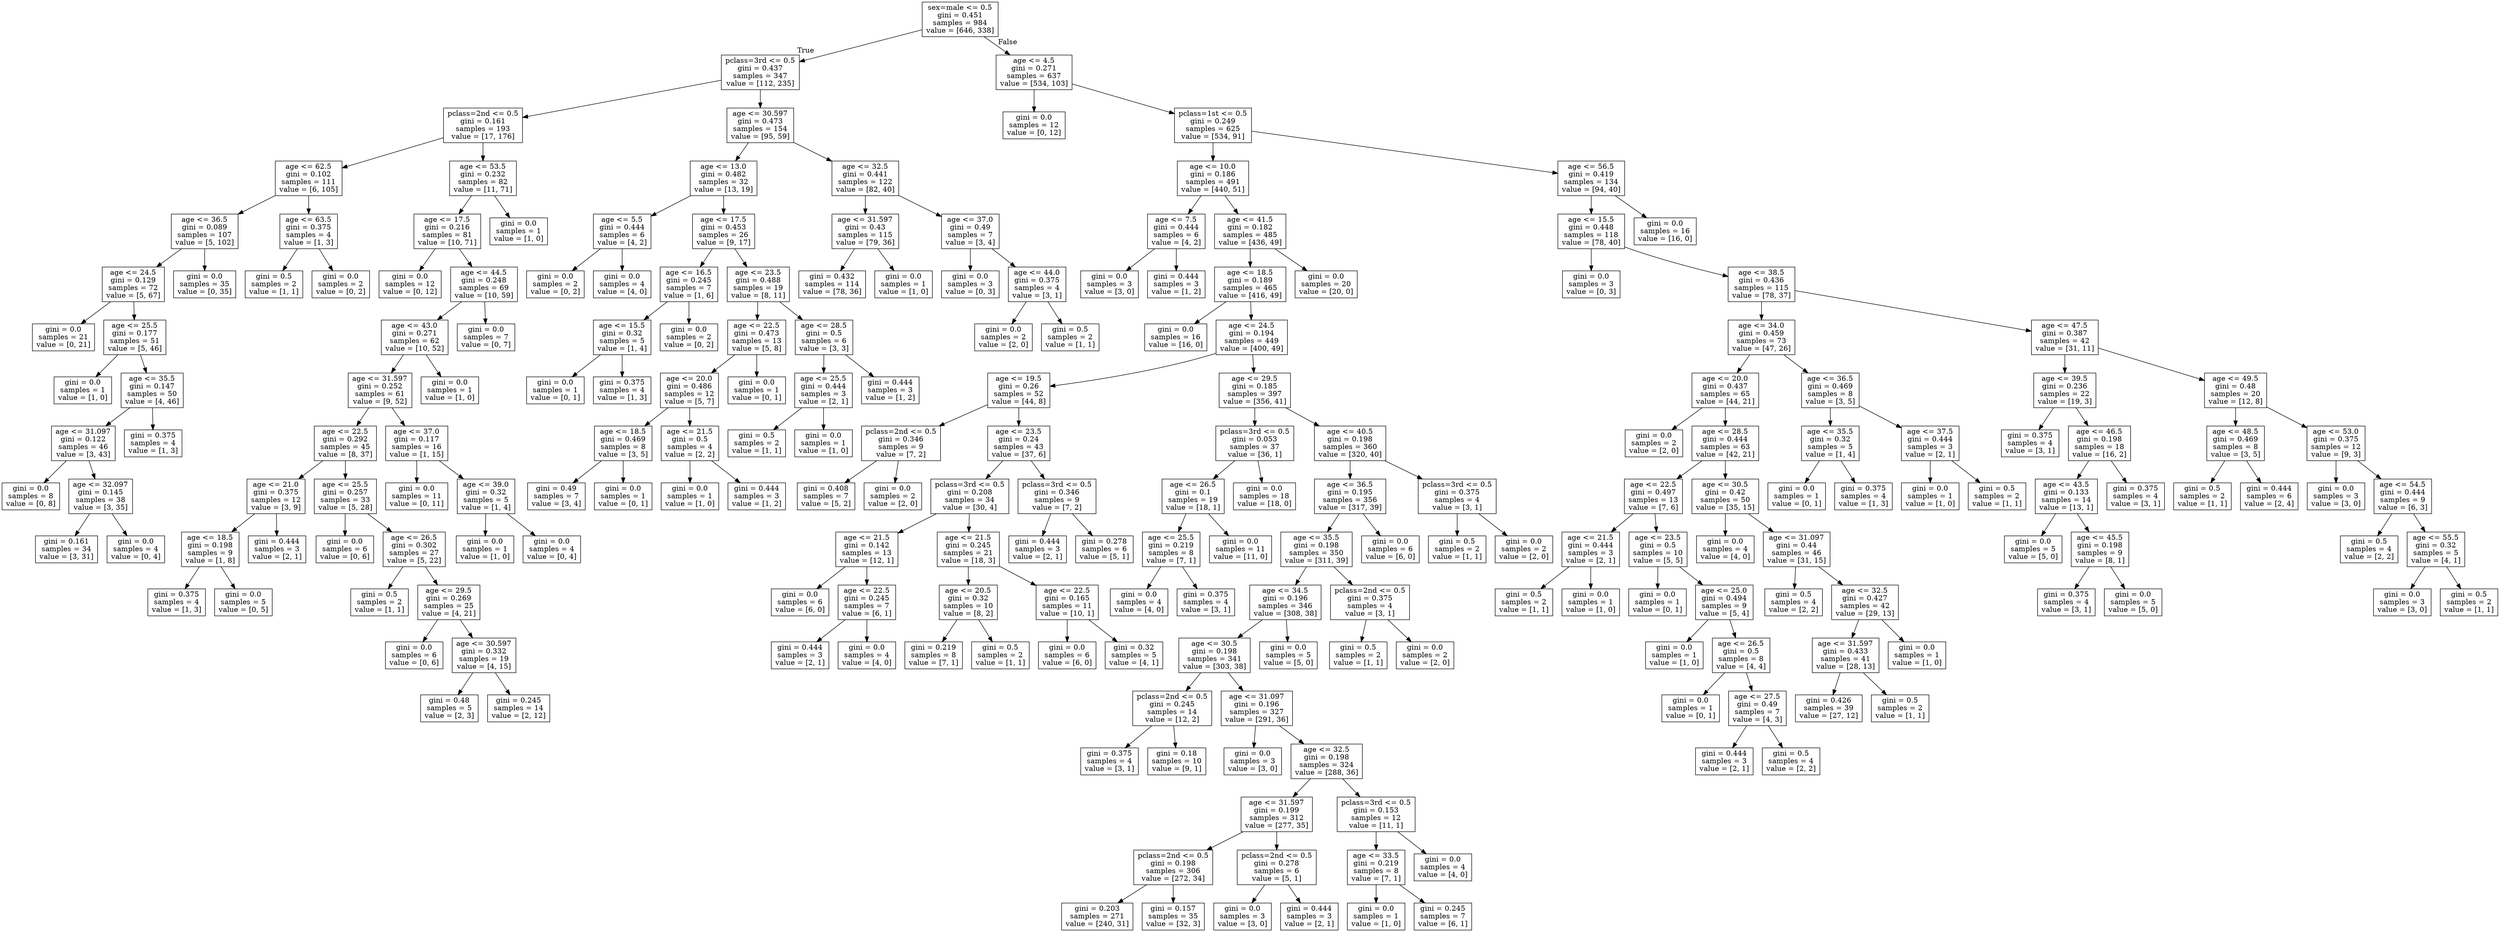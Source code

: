 digraph Tree {
node [shape=box] ;
0 [label="sex=male <= 0.5\ngini = 0.451\nsamples = 984\nvalue = [646, 338]"] ;
1 [label="pclass=3rd <= 0.5\ngini = 0.437\nsamples = 347\nvalue = [112, 235]"] ;
0 -> 1 [labeldistance=2.5, labelangle=45, headlabel="True"] ;
2 [label="pclass=2nd <= 0.5\ngini = 0.161\nsamples = 193\nvalue = [17, 176]"] ;
1 -> 2 ;
3 [label="age <= 62.5\ngini = 0.102\nsamples = 111\nvalue = [6, 105]"] ;
2 -> 3 ;
4 [label="age <= 36.5\ngini = 0.089\nsamples = 107\nvalue = [5, 102]"] ;
3 -> 4 ;
5 [label="age <= 24.5\ngini = 0.129\nsamples = 72\nvalue = [5, 67]"] ;
4 -> 5 ;
6 [label="gini = 0.0\nsamples = 21\nvalue = [0, 21]"] ;
5 -> 6 ;
7 [label="age <= 25.5\ngini = 0.177\nsamples = 51\nvalue = [5, 46]"] ;
5 -> 7 ;
8 [label="gini = 0.0\nsamples = 1\nvalue = [1, 0]"] ;
7 -> 8 ;
9 [label="age <= 35.5\ngini = 0.147\nsamples = 50\nvalue = [4, 46]"] ;
7 -> 9 ;
10 [label="age <= 31.097\ngini = 0.122\nsamples = 46\nvalue = [3, 43]"] ;
9 -> 10 ;
11 [label="gini = 0.0\nsamples = 8\nvalue = [0, 8]"] ;
10 -> 11 ;
12 [label="age <= 32.097\ngini = 0.145\nsamples = 38\nvalue = [3, 35]"] ;
10 -> 12 ;
13 [label="gini = 0.161\nsamples = 34\nvalue = [3, 31]"] ;
12 -> 13 ;
14 [label="gini = 0.0\nsamples = 4\nvalue = [0, 4]"] ;
12 -> 14 ;
15 [label="gini = 0.375\nsamples = 4\nvalue = [1, 3]"] ;
9 -> 15 ;
16 [label="gini = 0.0\nsamples = 35\nvalue = [0, 35]"] ;
4 -> 16 ;
17 [label="age <= 63.5\ngini = 0.375\nsamples = 4\nvalue = [1, 3]"] ;
3 -> 17 ;
18 [label="gini = 0.5\nsamples = 2\nvalue = [1, 1]"] ;
17 -> 18 ;
19 [label="gini = 0.0\nsamples = 2\nvalue = [0, 2]"] ;
17 -> 19 ;
20 [label="age <= 53.5\ngini = 0.232\nsamples = 82\nvalue = [11, 71]"] ;
2 -> 20 ;
21 [label="age <= 17.5\ngini = 0.216\nsamples = 81\nvalue = [10, 71]"] ;
20 -> 21 ;
22 [label="gini = 0.0\nsamples = 12\nvalue = [0, 12]"] ;
21 -> 22 ;
23 [label="age <= 44.5\ngini = 0.248\nsamples = 69\nvalue = [10, 59]"] ;
21 -> 23 ;
24 [label="age <= 43.0\ngini = 0.271\nsamples = 62\nvalue = [10, 52]"] ;
23 -> 24 ;
25 [label="age <= 31.597\ngini = 0.252\nsamples = 61\nvalue = [9, 52]"] ;
24 -> 25 ;
26 [label="age <= 22.5\ngini = 0.292\nsamples = 45\nvalue = [8, 37]"] ;
25 -> 26 ;
27 [label="age <= 21.0\ngini = 0.375\nsamples = 12\nvalue = [3, 9]"] ;
26 -> 27 ;
28 [label="age <= 18.5\ngini = 0.198\nsamples = 9\nvalue = [1, 8]"] ;
27 -> 28 ;
29 [label="gini = 0.375\nsamples = 4\nvalue = [1, 3]"] ;
28 -> 29 ;
30 [label="gini = 0.0\nsamples = 5\nvalue = [0, 5]"] ;
28 -> 30 ;
31 [label="gini = 0.444\nsamples = 3\nvalue = [2, 1]"] ;
27 -> 31 ;
32 [label="age <= 25.5\ngini = 0.257\nsamples = 33\nvalue = [5, 28]"] ;
26 -> 32 ;
33 [label="gini = 0.0\nsamples = 6\nvalue = [0, 6]"] ;
32 -> 33 ;
34 [label="age <= 26.5\ngini = 0.302\nsamples = 27\nvalue = [5, 22]"] ;
32 -> 34 ;
35 [label="gini = 0.5\nsamples = 2\nvalue = [1, 1]"] ;
34 -> 35 ;
36 [label="age <= 29.5\ngini = 0.269\nsamples = 25\nvalue = [4, 21]"] ;
34 -> 36 ;
37 [label="gini = 0.0\nsamples = 6\nvalue = [0, 6]"] ;
36 -> 37 ;
38 [label="age <= 30.597\ngini = 0.332\nsamples = 19\nvalue = [4, 15]"] ;
36 -> 38 ;
39 [label="gini = 0.48\nsamples = 5\nvalue = [2, 3]"] ;
38 -> 39 ;
40 [label="gini = 0.245\nsamples = 14\nvalue = [2, 12]"] ;
38 -> 40 ;
41 [label="age <= 37.0\ngini = 0.117\nsamples = 16\nvalue = [1, 15]"] ;
25 -> 41 ;
42 [label="gini = 0.0\nsamples = 11\nvalue = [0, 11]"] ;
41 -> 42 ;
43 [label="age <= 39.0\ngini = 0.32\nsamples = 5\nvalue = [1, 4]"] ;
41 -> 43 ;
44 [label="gini = 0.0\nsamples = 1\nvalue = [1, 0]"] ;
43 -> 44 ;
45 [label="gini = 0.0\nsamples = 4\nvalue = [0, 4]"] ;
43 -> 45 ;
46 [label="gini = 0.0\nsamples = 1\nvalue = [1, 0]"] ;
24 -> 46 ;
47 [label="gini = 0.0\nsamples = 7\nvalue = [0, 7]"] ;
23 -> 47 ;
48 [label="gini = 0.0\nsamples = 1\nvalue = [1, 0]"] ;
20 -> 48 ;
49 [label="age <= 30.597\ngini = 0.473\nsamples = 154\nvalue = [95, 59]"] ;
1 -> 49 ;
50 [label="age <= 13.0\ngini = 0.482\nsamples = 32\nvalue = [13, 19]"] ;
49 -> 50 ;
51 [label="age <= 5.5\ngini = 0.444\nsamples = 6\nvalue = [4, 2]"] ;
50 -> 51 ;
52 [label="gini = 0.0\nsamples = 2\nvalue = [0, 2]"] ;
51 -> 52 ;
53 [label="gini = 0.0\nsamples = 4\nvalue = [4, 0]"] ;
51 -> 53 ;
54 [label="age <= 17.5\ngini = 0.453\nsamples = 26\nvalue = [9, 17]"] ;
50 -> 54 ;
55 [label="age <= 16.5\ngini = 0.245\nsamples = 7\nvalue = [1, 6]"] ;
54 -> 55 ;
56 [label="age <= 15.5\ngini = 0.32\nsamples = 5\nvalue = [1, 4]"] ;
55 -> 56 ;
57 [label="gini = 0.0\nsamples = 1\nvalue = [0, 1]"] ;
56 -> 57 ;
58 [label="gini = 0.375\nsamples = 4\nvalue = [1, 3]"] ;
56 -> 58 ;
59 [label="gini = 0.0\nsamples = 2\nvalue = [0, 2]"] ;
55 -> 59 ;
60 [label="age <= 23.5\ngini = 0.488\nsamples = 19\nvalue = [8, 11]"] ;
54 -> 60 ;
61 [label="age <= 22.5\ngini = 0.473\nsamples = 13\nvalue = [5, 8]"] ;
60 -> 61 ;
62 [label="age <= 20.0\ngini = 0.486\nsamples = 12\nvalue = [5, 7]"] ;
61 -> 62 ;
63 [label="age <= 18.5\ngini = 0.469\nsamples = 8\nvalue = [3, 5]"] ;
62 -> 63 ;
64 [label="gini = 0.49\nsamples = 7\nvalue = [3, 4]"] ;
63 -> 64 ;
65 [label="gini = 0.0\nsamples = 1\nvalue = [0, 1]"] ;
63 -> 65 ;
66 [label="age <= 21.5\ngini = 0.5\nsamples = 4\nvalue = [2, 2]"] ;
62 -> 66 ;
67 [label="gini = 0.0\nsamples = 1\nvalue = [1, 0]"] ;
66 -> 67 ;
68 [label="gini = 0.444\nsamples = 3\nvalue = [1, 2]"] ;
66 -> 68 ;
69 [label="gini = 0.0\nsamples = 1\nvalue = [0, 1]"] ;
61 -> 69 ;
70 [label="age <= 28.5\ngini = 0.5\nsamples = 6\nvalue = [3, 3]"] ;
60 -> 70 ;
71 [label="age <= 25.5\ngini = 0.444\nsamples = 3\nvalue = [2, 1]"] ;
70 -> 71 ;
72 [label="gini = 0.5\nsamples = 2\nvalue = [1, 1]"] ;
71 -> 72 ;
73 [label="gini = 0.0\nsamples = 1\nvalue = [1, 0]"] ;
71 -> 73 ;
74 [label="gini = 0.444\nsamples = 3\nvalue = [1, 2]"] ;
70 -> 74 ;
75 [label="age <= 32.5\ngini = 0.441\nsamples = 122\nvalue = [82, 40]"] ;
49 -> 75 ;
76 [label="age <= 31.597\ngini = 0.43\nsamples = 115\nvalue = [79, 36]"] ;
75 -> 76 ;
77 [label="gini = 0.432\nsamples = 114\nvalue = [78, 36]"] ;
76 -> 77 ;
78 [label="gini = 0.0\nsamples = 1\nvalue = [1, 0]"] ;
76 -> 78 ;
79 [label="age <= 37.0\ngini = 0.49\nsamples = 7\nvalue = [3, 4]"] ;
75 -> 79 ;
80 [label="gini = 0.0\nsamples = 3\nvalue = [0, 3]"] ;
79 -> 80 ;
81 [label="age <= 44.0\ngini = 0.375\nsamples = 4\nvalue = [3, 1]"] ;
79 -> 81 ;
82 [label="gini = 0.0\nsamples = 2\nvalue = [2, 0]"] ;
81 -> 82 ;
83 [label="gini = 0.5\nsamples = 2\nvalue = [1, 1]"] ;
81 -> 83 ;
84 [label="age <= 4.5\ngini = 0.271\nsamples = 637\nvalue = [534, 103]"] ;
0 -> 84 [labeldistance=2.5, labelangle=-45, headlabel="False"] ;
85 [label="gini = 0.0\nsamples = 12\nvalue = [0, 12]"] ;
84 -> 85 ;
86 [label="pclass=1st <= 0.5\ngini = 0.249\nsamples = 625\nvalue = [534, 91]"] ;
84 -> 86 ;
87 [label="age <= 10.0\ngini = 0.186\nsamples = 491\nvalue = [440, 51]"] ;
86 -> 87 ;
88 [label="age <= 7.5\ngini = 0.444\nsamples = 6\nvalue = [4, 2]"] ;
87 -> 88 ;
89 [label="gini = 0.0\nsamples = 3\nvalue = [3, 0]"] ;
88 -> 89 ;
90 [label="gini = 0.444\nsamples = 3\nvalue = [1, 2]"] ;
88 -> 90 ;
91 [label="age <= 41.5\ngini = 0.182\nsamples = 485\nvalue = [436, 49]"] ;
87 -> 91 ;
92 [label="age <= 18.5\ngini = 0.189\nsamples = 465\nvalue = [416, 49]"] ;
91 -> 92 ;
93 [label="gini = 0.0\nsamples = 16\nvalue = [16, 0]"] ;
92 -> 93 ;
94 [label="age <= 24.5\ngini = 0.194\nsamples = 449\nvalue = [400, 49]"] ;
92 -> 94 ;
95 [label="age <= 19.5\ngini = 0.26\nsamples = 52\nvalue = [44, 8]"] ;
94 -> 95 ;
96 [label="pclass=2nd <= 0.5\ngini = 0.346\nsamples = 9\nvalue = [7, 2]"] ;
95 -> 96 ;
97 [label="gini = 0.408\nsamples = 7\nvalue = [5, 2]"] ;
96 -> 97 ;
98 [label="gini = 0.0\nsamples = 2\nvalue = [2, 0]"] ;
96 -> 98 ;
99 [label="age <= 23.5\ngini = 0.24\nsamples = 43\nvalue = [37, 6]"] ;
95 -> 99 ;
100 [label="pclass=3rd <= 0.5\ngini = 0.208\nsamples = 34\nvalue = [30, 4]"] ;
99 -> 100 ;
101 [label="age <= 21.5\ngini = 0.142\nsamples = 13\nvalue = [12, 1]"] ;
100 -> 101 ;
102 [label="gini = 0.0\nsamples = 6\nvalue = [6, 0]"] ;
101 -> 102 ;
103 [label="age <= 22.5\ngini = 0.245\nsamples = 7\nvalue = [6, 1]"] ;
101 -> 103 ;
104 [label="gini = 0.444\nsamples = 3\nvalue = [2, 1]"] ;
103 -> 104 ;
105 [label="gini = 0.0\nsamples = 4\nvalue = [4, 0]"] ;
103 -> 105 ;
106 [label="age <= 21.5\ngini = 0.245\nsamples = 21\nvalue = [18, 3]"] ;
100 -> 106 ;
107 [label="age <= 20.5\ngini = 0.32\nsamples = 10\nvalue = [8, 2]"] ;
106 -> 107 ;
108 [label="gini = 0.219\nsamples = 8\nvalue = [7, 1]"] ;
107 -> 108 ;
109 [label="gini = 0.5\nsamples = 2\nvalue = [1, 1]"] ;
107 -> 109 ;
110 [label="age <= 22.5\ngini = 0.165\nsamples = 11\nvalue = [10, 1]"] ;
106 -> 110 ;
111 [label="gini = 0.0\nsamples = 6\nvalue = [6, 0]"] ;
110 -> 111 ;
112 [label="gini = 0.32\nsamples = 5\nvalue = [4, 1]"] ;
110 -> 112 ;
113 [label="pclass=3rd <= 0.5\ngini = 0.346\nsamples = 9\nvalue = [7, 2]"] ;
99 -> 113 ;
114 [label="gini = 0.444\nsamples = 3\nvalue = [2, 1]"] ;
113 -> 114 ;
115 [label="gini = 0.278\nsamples = 6\nvalue = [5, 1]"] ;
113 -> 115 ;
116 [label="age <= 29.5\ngini = 0.185\nsamples = 397\nvalue = [356, 41]"] ;
94 -> 116 ;
117 [label="pclass=3rd <= 0.5\ngini = 0.053\nsamples = 37\nvalue = [36, 1]"] ;
116 -> 117 ;
118 [label="age <= 26.5\ngini = 0.1\nsamples = 19\nvalue = [18, 1]"] ;
117 -> 118 ;
119 [label="age <= 25.5\ngini = 0.219\nsamples = 8\nvalue = [7, 1]"] ;
118 -> 119 ;
120 [label="gini = 0.0\nsamples = 4\nvalue = [4, 0]"] ;
119 -> 120 ;
121 [label="gini = 0.375\nsamples = 4\nvalue = [3, 1]"] ;
119 -> 121 ;
122 [label="gini = 0.0\nsamples = 11\nvalue = [11, 0]"] ;
118 -> 122 ;
123 [label="gini = 0.0\nsamples = 18\nvalue = [18, 0]"] ;
117 -> 123 ;
124 [label="age <= 40.5\ngini = 0.198\nsamples = 360\nvalue = [320, 40]"] ;
116 -> 124 ;
125 [label="age <= 36.5\ngini = 0.195\nsamples = 356\nvalue = [317, 39]"] ;
124 -> 125 ;
126 [label="age <= 35.5\ngini = 0.198\nsamples = 350\nvalue = [311, 39]"] ;
125 -> 126 ;
127 [label="age <= 34.5\ngini = 0.196\nsamples = 346\nvalue = [308, 38]"] ;
126 -> 127 ;
128 [label="age <= 30.5\ngini = 0.198\nsamples = 341\nvalue = [303, 38]"] ;
127 -> 128 ;
129 [label="pclass=2nd <= 0.5\ngini = 0.245\nsamples = 14\nvalue = [12, 2]"] ;
128 -> 129 ;
130 [label="gini = 0.375\nsamples = 4\nvalue = [3, 1]"] ;
129 -> 130 ;
131 [label="gini = 0.18\nsamples = 10\nvalue = [9, 1]"] ;
129 -> 131 ;
132 [label="age <= 31.097\ngini = 0.196\nsamples = 327\nvalue = [291, 36]"] ;
128 -> 132 ;
133 [label="gini = 0.0\nsamples = 3\nvalue = [3, 0]"] ;
132 -> 133 ;
134 [label="age <= 32.5\ngini = 0.198\nsamples = 324\nvalue = [288, 36]"] ;
132 -> 134 ;
135 [label="age <= 31.597\ngini = 0.199\nsamples = 312\nvalue = [277, 35]"] ;
134 -> 135 ;
136 [label="pclass=2nd <= 0.5\ngini = 0.198\nsamples = 306\nvalue = [272, 34]"] ;
135 -> 136 ;
137 [label="gini = 0.203\nsamples = 271\nvalue = [240, 31]"] ;
136 -> 137 ;
138 [label="gini = 0.157\nsamples = 35\nvalue = [32, 3]"] ;
136 -> 138 ;
139 [label="pclass=2nd <= 0.5\ngini = 0.278\nsamples = 6\nvalue = [5, 1]"] ;
135 -> 139 ;
140 [label="gini = 0.0\nsamples = 3\nvalue = [3, 0]"] ;
139 -> 140 ;
141 [label="gini = 0.444\nsamples = 3\nvalue = [2, 1]"] ;
139 -> 141 ;
142 [label="pclass=3rd <= 0.5\ngini = 0.153\nsamples = 12\nvalue = [11, 1]"] ;
134 -> 142 ;
143 [label="age <= 33.5\ngini = 0.219\nsamples = 8\nvalue = [7, 1]"] ;
142 -> 143 ;
144 [label="gini = 0.0\nsamples = 1\nvalue = [1, 0]"] ;
143 -> 144 ;
145 [label="gini = 0.245\nsamples = 7\nvalue = [6, 1]"] ;
143 -> 145 ;
146 [label="gini = 0.0\nsamples = 4\nvalue = [4, 0]"] ;
142 -> 146 ;
147 [label="gini = 0.0\nsamples = 5\nvalue = [5, 0]"] ;
127 -> 147 ;
148 [label="pclass=2nd <= 0.5\ngini = 0.375\nsamples = 4\nvalue = [3, 1]"] ;
126 -> 148 ;
149 [label="gini = 0.5\nsamples = 2\nvalue = [1, 1]"] ;
148 -> 149 ;
150 [label="gini = 0.0\nsamples = 2\nvalue = [2, 0]"] ;
148 -> 150 ;
151 [label="gini = 0.0\nsamples = 6\nvalue = [6, 0]"] ;
125 -> 151 ;
152 [label="pclass=3rd <= 0.5\ngini = 0.375\nsamples = 4\nvalue = [3, 1]"] ;
124 -> 152 ;
153 [label="gini = 0.5\nsamples = 2\nvalue = [1, 1]"] ;
152 -> 153 ;
154 [label="gini = 0.0\nsamples = 2\nvalue = [2, 0]"] ;
152 -> 154 ;
155 [label="gini = 0.0\nsamples = 20\nvalue = [20, 0]"] ;
91 -> 155 ;
156 [label="age <= 56.5\ngini = 0.419\nsamples = 134\nvalue = [94, 40]"] ;
86 -> 156 ;
157 [label="age <= 15.5\ngini = 0.448\nsamples = 118\nvalue = [78, 40]"] ;
156 -> 157 ;
158 [label="gini = 0.0\nsamples = 3\nvalue = [0, 3]"] ;
157 -> 158 ;
159 [label="age <= 38.5\ngini = 0.436\nsamples = 115\nvalue = [78, 37]"] ;
157 -> 159 ;
160 [label="age <= 34.0\ngini = 0.459\nsamples = 73\nvalue = [47, 26]"] ;
159 -> 160 ;
161 [label="age <= 20.0\ngini = 0.437\nsamples = 65\nvalue = [44, 21]"] ;
160 -> 161 ;
162 [label="gini = 0.0\nsamples = 2\nvalue = [2, 0]"] ;
161 -> 162 ;
163 [label="age <= 28.5\ngini = 0.444\nsamples = 63\nvalue = [42, 21]"] ;
161 -> 163 ;
164 [label="age <= 22.5\ngini = 0.497\nsamples = 13\nvalue = [7, 6]"] ;
163 -> 164 ;
165 [label="age <= 21.5\ngini = 0.444\nsamples = 3\nvalue = [2, 1]"] ;
164 -> 165 ;
166 [label="gini = 0.5\nsamples = 2\nvalue = [1, 1]"] ;
165 -> 166 ;
167 [label="gini = 0.0\nsamples = 1\nvalue = [1, 0]"] ;
165 -> 167 ;
168 [label="age <= 23.5\ngini = 0.5\nsamples = 10\nvalue = [5, 5]"] ;
164 -> 168 ;
169 [label="gini = 0.0\nsamples = 1\nvalue = [0, 1]"] ;
168 -> 169 ;
170 [label="age <= 25.0\ngini = 0.494\nsamples = 9\nvalue = [5, 4]"] ;
168 -> 170 ;
171 [label="gini = 0.0\nsamples = 1\nvalue = [1, 0]"] ;
170 -> 171 ;
172 [label="age <= 26.5\ngini = 0.5\nsamples = 8\nvalue = [4, 4]"] ;
170 -> 172 ;
173 [label="gini = 0.0\nsamples = 1\nvalue = [0, 1]"] ;
172 -> 173 ;
174 [label="age <= 27.5\ngini = 0.49\nsamples = 7\nvalue = [4, 3]"] ;
172 -> 174 ;
175 [label="gini = 0.444\nsamples = 3\nvalue = [2, 1]"] ;
174 -> 175 ;
176 [label="gini = 0.5\nsamples = 4\nvalue = [2, 2]"] ;
174 -> 176 ;
177 [label="age <= 30.5\ngini = 0.42\nsamples = 50\nvalue = [35, 15]"] ;
163 -> 177 ;
178 [label="gini = 0.0\nsamples = 4\nvalue = [4, 0]"] ;
177 -> 178 ;
179 [label="age <= 31.097\ngini = 0.44\nsamples = 46\nvalue = [31, 15]"] ;
177 -> 179 ;
180 [label="gini = 0.5\nsamples = 4\nvalue = [2, 2]"] ;
179 -> 180 ;
181 [label="age <= 32.5\ngini = 0.427\nsamples = 42\nvalue = [29, 13]"] ;
179 -> 181 ;
182 [label="age <= 31.597\ngini = 0.433\nsamples = 41\nvalue = [28, 13]"] ;
181 -> 182 ;
183 [label="gini = 0.426\nsamples = 39\nvalue = [27, 12]"] ;
182 -> 183 ;
184 [label="gini = 0.5\nsamples = 2\nvalue = [1, 1]"] ;
182 -> 184 ;
185 [label="gini = 0.0\nsamples = 1\nvalue = [1, 0]"] ;
181 -> 185 ;
186 [label="age <= 36.5\ngini = 0.469\nsamples = 8\nvalue = [3, 5]"] ;
160 -> 186 ;
187 [label="age <= 35.5\ngini = 0.32\nsamples = 5\nvalue = [1, 4]"] ;
186 -> 187 ;
188 [label="gini = 0.0\nsamples = 1\nvalue = [0, 1]"] ;
187 -> 188 ;
189 [label="gini = 0.375\nsamples = 4\nvalue = [1, 3]"] ;
187 -> 189 ;
190 [label="age <= 37.5\ngini = 0.444\nsamples = 3\nvalue = [2, 1]"] ;
186 -> 190 ;
191 [label="gini = 0.0\nsamples = 1\nvalue = [1, 0]"] ;
190 -> 191 ;
192 [label="gini = 0.5\nsamples = 2\nvalue = [1, 1]"] ;
190 -> 192 ;
193 [label="age <= 47.5\ngini = 0.387\nsamples = 42\nvalue = [31, 11]"] ;
159 -> 193 ;
194 [label="age <= 39.5\ngini = 0.236\nsamples = 22\nvalue = [19, 3]"] ;
193 -> 194 ;
195 [label="gini = 0.375\nsamples = 4\nvalue = [3, 1]"] ;
194 -> 195 ;
196 [label="age <= 46.5\ngini = 0.198\nsamples = 18\nvalue = [16, 2]"] ;
194 -> 196 ;
197 [label="age <= 43.5\ngini = 0.133\nsamples = 14\nvalue = [13, 1]"] ;
196 -> 197 ;
198 [label="gini = 0.0\nsamples = 5\nvalue = [5, 0]"] ;
197 -> 198 ;
199 [label="age <= 45.5\ngini = 0.198\nsamples = 9\nvalue = [8, 1]"] ;
197 -> 199 ;
200 [label="gini = 0.375\nsamples = 4\nvalue = [3, 1]"] ;
199 -> 200 ;
201 [label="gini = 0.0\nsamples = 5\nvalue = [5, 0]"] ;
199 -> 201 ;
202 [label="gini = 0.375\nsamples = 4\nvalue = [3, 1]"] ;
196 -> 202 ;
203 [label="age <= 49.5\ngini = 0.48\nsamples = 20\nvalue = [12, 8]"] ;
193 -> 203 ;
204 [label="age <= 48.5\ngini = 0.469\nsamples = 8\nvalue = [3, 5]"] ;
203 -> 204 ;
205 [label="gini = 0.5\nsamples = 2\nvalue = [1, 1]"] ;
204 -> 205 ;
206 [label="gini = 0.444\nsamples = 6\nvalue = [2, 4]"] ;
204 -> 206 ;
207 [label="age <= 53.0\ngini = 0.375\nsamples = 12\nvalue = [9, 3]"] ;
203 -> 207 ;
208 [label="gini = 0.0\nsamples = 3\nvalue = [3, 0]"] ;
207 -> 208 ;
209 [label="age <= 54.5\ngini = 0.444\nsamples = 9\nvalue = [6, 3]"] ;
207 -> 209 ;
210 [label="gini = 0.5\nsamples = 4\nvalue = [2, 2]"] ;
209 -> 210 ;
211 [label="age <= 55.5\ngini = 0.32\nsamples = 5\nvalue = [4, 1]"] ;
209 -> 211 ;
212 [label="gini = 0.0\nsamples = 3\nvalue = [3, 0]"] ;
211 -> 212 ;
213 [label="gini = 0.5\nsamples = 2\nvalue = [1, 1]"] ;
211 -> 213 ;
214 [label="gini = 0.0\nsamples = 16\nvalue = [16, 0]"] ;
156 -> 214 ;
}